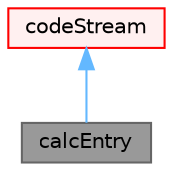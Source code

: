 digraph "calcEntry"
{
 // LATEX_PDF_SIZE
  bgcolor="transparent";
  edge [fontname=Helvetica,fontsize=10,labelfontname=Helvetica,labelfontsize=10];
  node [fontname=Helvetica,fontsize=10,shape=box,height=0.2,width=0.4];
  Node1 [id="Node000001",label="calcEntry",height=0.2,width=0.4,color="gray40", fillcolor="grey60", style="filled", fontcolor="black",tooltip="Uses dynamic compilation to provide calculating functionality for entering dictionary entries."];
  Node2 -> Node1 [id="edge1_Node000001_Node000002",dir="back",color="steelblue1",style="solid",tooltip=" "];
  Node2 [id="Node000002",label="codeStream",height=0.2,width=0.4,color="red", fillcolor="#FFF0F0", style="filled",URL="$classFoam_1_1functionEntries_1_1codeStream.html",tooltip="Dictionary entry that contains C++ OpenFOAM code that is compiled to generate the entry itself...."];
}
